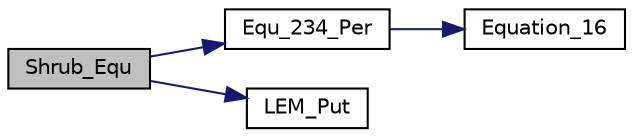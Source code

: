 digraph "Shrub_Equ"
{
  edge [fontname="Helvetica",fontsize="10",labelfontname="Helvetica",labelfontsize="10"];
  node [fontname="Helvetica",fontsize="10",shape=record];
  rankdir="LR";
  Node1 [label="Shrub_Equ",height=0.2,width=0.4,color="black", fillcolor="grey75", style="filled", fontcolor="black"];
  Node1 -> Node2 [color="midnightblue",fontsize="10",style="solid",fontname="Helvetica"];
  Node2 [label="Equ_234_Per",height=0.2,width=0.4,color="black", fillcolor="white", style="filled",URL="$fof__hsf_8c.html#af3ee099dd221717d73c69fdd173c69cf"];
  Node2 -> Node3 [color="midnightblue",fontsize="10",style="solid",fontname="Helvetica"];
  Node3 [label="Equation_16",height=0.2,width=0.4,color="black", fillcolor="white", style="filled",URL="$fof__hsf_8c.html#a17642e3bb3b01ffee94e9125d21a8759"];
  Node1 -> Node4 [color="midnightblue",fontsize="10",style="solid",fontname="Helvetica"];
  Node4 [label="LEM_Put",height=0.2,width=0.4,color="black", fillcolor="white", style="filled",URL="$fof__lem_8c.html#a00efce80221ecd585021817edce5ea70"];
}
